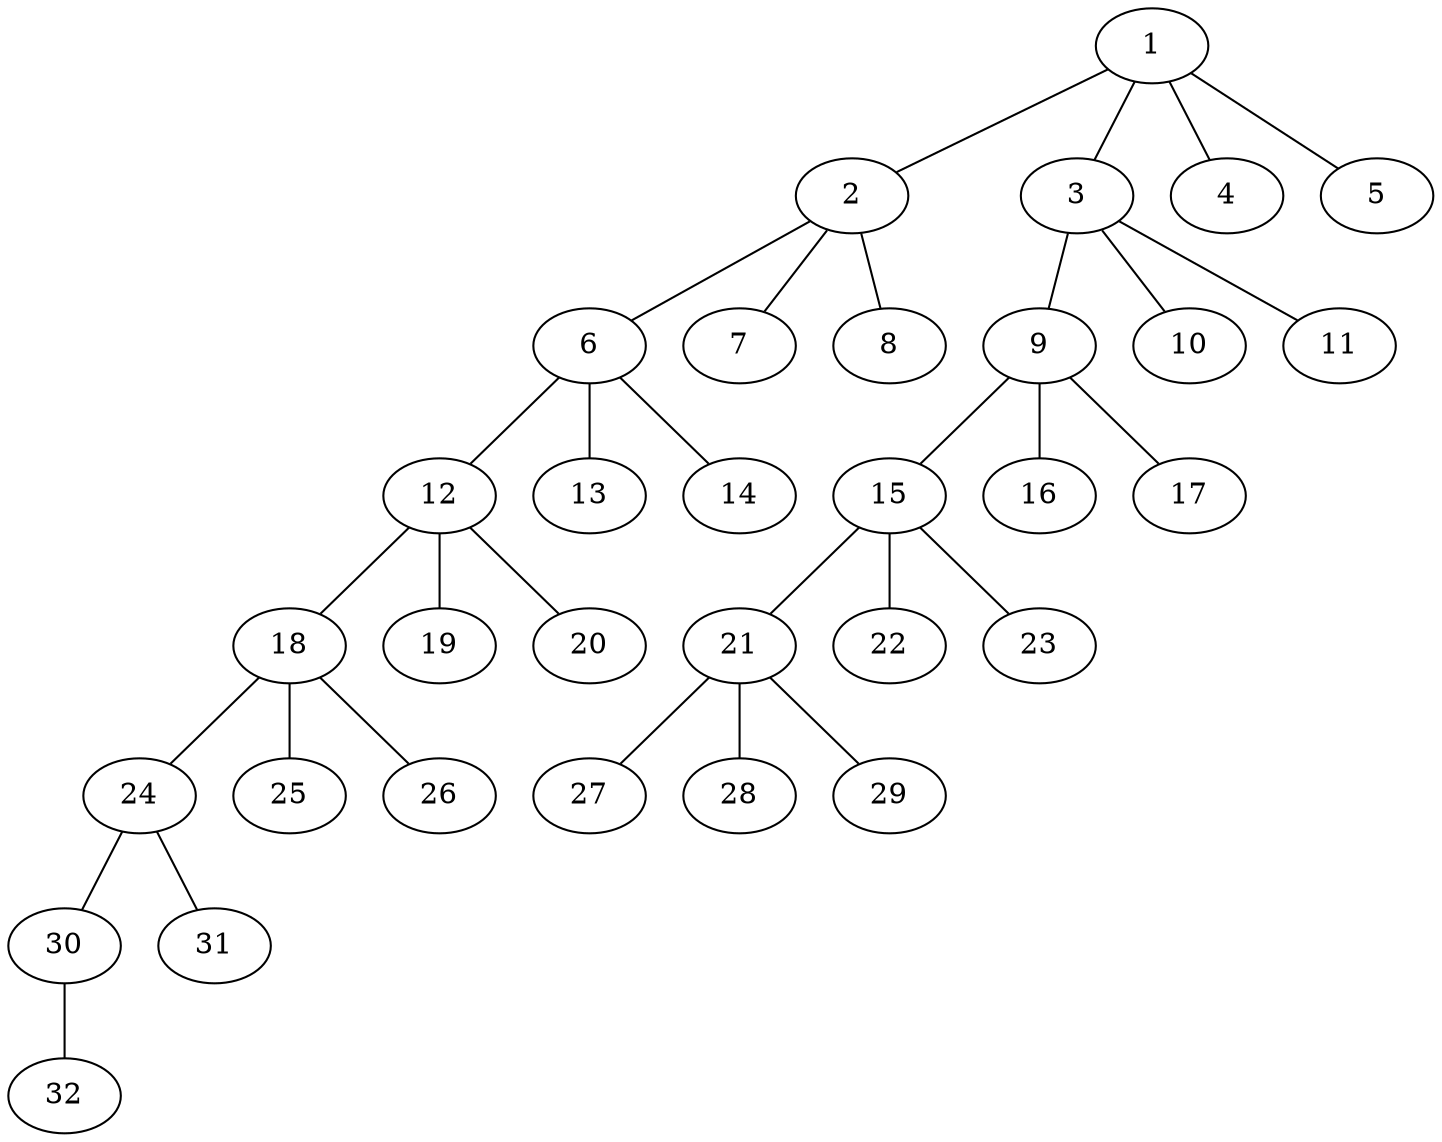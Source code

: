 graph molecule_3947 {
	1	 [chem=C];
	2	 [chem=C];
	1 -- 2	 [valence=1];
	3	 [chem=C];
	1 -- 3	 [valence=1];
	4	 [chem=F];
	1 -- 4	 [valence=1];
	5	 [chem=F];
	1 -- 5	 [valence=1];
	6	 [chem=C];
	2 -- 6	 [valence=1];
	7	 [chem=F];
	2 -- 7	 [valence=1];
	8	 [chem=F];
	2 -- 8	 [valence=1];
	9	 [chem=C];
	3 -- 9	 [valence=1];
	10	 [chem=F];
	3 -- 10	 [valence=1];
	11	 [chem=F];
	3 -- 11	 [valence=1];
	12	 [chem=C];
	6 -- 12	 [valence=1];
	13	 [chem=F];
	6 -- 13	 [valence=1];
	14	 [chem=F];
	6 -- 14	 [valence=1];
	15	 [chem=C];
	9 -- 15	 [valence=1];
	16	 [chem=F];
	9 -- 16	 [valence=1];
	17	 [chem=F];
	9 -- 17	 [valence=1];
	18	 [chem=C];
	12 -- 18	 [valence=1];
	19	 [chem=F];
	12 -- 19	 [valence=1];
	20	 [chem=F];
	12 -- 20	 [valence=1];
	21	 [chem=C];
	15 -- 21	 [valence=1];
	22	 [chem=F];
	15 -- 22	 [valence=1];
	23	 [chem=F];
	15 -- 23	 [valence=1];
	24	 [chem=C];
	18 -- 24	 [valence=1];
	25	 [chem=F];
	18 -- 25	 [valence=1];
	26	 [chem=F];
	18 -- 26	 [valence=1];
	27	 [chem=F];
	21 -- 27	 [valence=1];
	28	 [chem=F];
	21 -- 28	 [valence=1];
	29	 [chem=F];
	21 -- 29	 [valence=1];
	30	 [chem=O];
	24 -- 30	 [valence=1];
	31	 [chem=O];
	24 -- 31	 [valence=2];
	32	 [chem=H];
	30 -- 32	 [valence=1];
}

